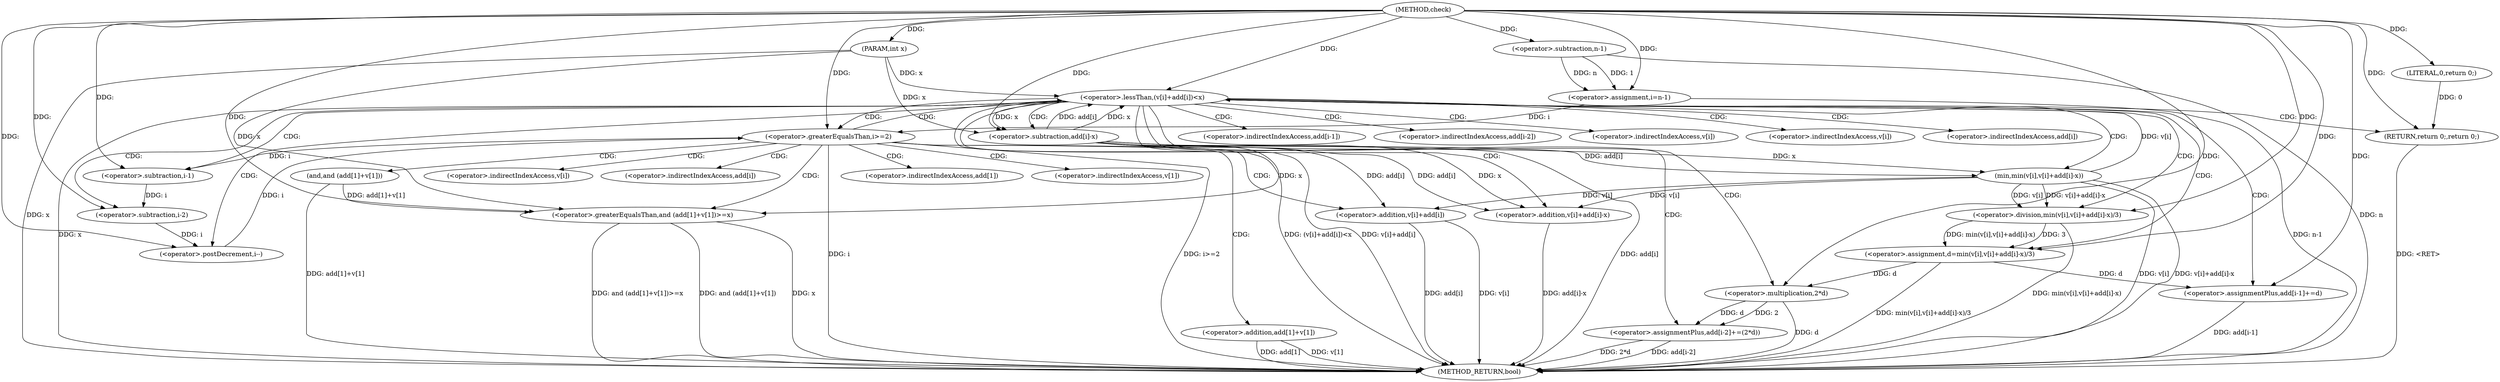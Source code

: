 digraph "check" {  
"1000101" [label = "(METHOD,check)" ]
"1000174" [label = "(METHOD_RETURN,bool)" ]
"1000102" [label = "(PARAM,int x)" ]
"1000164" [label = "(<operator>.greaterEqualsThan,and (add[1]+v[1])>=x)" ]
"1000107" [label = "(<operator>.assignment,i=n-1)" ]
"1000112" [label = "(<operator>.greaterEqualsThan,i>=2)" ]
"1000115" [label = "(<operator>.postDecrement,i--)" ]
"1000131" [label = "(<operator>.assignment,d=min(v[i],v[i]+add[i]-x)/3)" ]
"1000148" [label = "(<operator>.assignmentPlus,add[i-1]+=d)" ]
"1000155" [label = "(<operator>.assignmentPlus,add[i-2]+=(2*d))" ]
"1000165" [label = "(and,and (add[1]+v[1]))" ]
"1000109" [label = "(<operator>.subtraction,n-1)" ]
"1000119" [label = "(<operator>.lessThan,(v[i]+add[i])<x)" ]
"1000128" [label = "(RETURN,return 0;,return 0;)" ]
"1000166" [label = "(<operator>.addition,add[1]+v[1])" ]
"1000129" [label = "(LITERAL,0,return 0;)" ]
"1000133" [label = "(<operator>.division,min(v[i],v[i]+add[i]-x)/3)" ]
"1000161" [label = "(<operator>.multiplication,2*d)" ]
"1000120" [label = "(<operator>.addition,v[i]+add[i])" ]
"1000134" [label = "(min,min(v[i],v[i]+add[i]-x))" ]
"1000151" [label = "(<operator>.subtraction,i-1)" ]
"1000158" [label = "(<operator>.subtraction,i-2)" ]
"1000138" [label = "(<operator>.addition,v[i]+add[i]-x)" ]
"1000142" [label = "(<operator>.subtraction,add[i]-x)" ]
"1000149" [label = "(<operator>.indirectIndexAccess,add[i-1])" ]
"1000156" [label = "(<operator>.indirectIndexAccess,add[i-2])" ]
"1000167" [label = "(<operator>.indirectIndexAccess,add[1])" ]
"1000170" [label = "(<operator>.indirectIndexAccess,v[1])" ]
"1000121" [label = "(<operator>.indirectIndexAccess,v[i])" ]
"1000124" [label = "(<operator>.indirectIndexAccess,add[i])" ]
"1000135" [label = "(<operator>.indirectIndexAccess,v[i])" ]
"1000139" [label = "(<operator>.indirectIndexAccess,v[i])" ]
"1000143" [label = "(<operator>.indirectIndexAccess,add[i])" ]
  "1000128" -> "1000174"  [ label = "DDG: <RET>"] 
  "1000102" -> "1000174"  [ label = "DDG: x"] 
  "1000107" -> "1000174"  [ label = "DDG: n-1"] 
  "1000112" -> "1000174"  [ label = "DDG: i"] 
  "1000112" -> "1000174"  [ label = "DDG: i>=2"] 
  "1000166" -> "1000174"  [ label = "DDG: add[1]"] 
  "1000166" -> "1000174"  [ label = "DDG: v[1]"] 
  "1000165" -> "1000174"  [ label = "DDG: add[1]+v[1]"] 
  "1000164" -> "1000174"  [ label = "DDG: and (add[1]+v[1])"] 
  "1000164" -> "1000174"  [ label = "DDG: x"] 
  "1000164" -> "1000174"  [ label = "DDG: and (add[1]+v[1])>=x"] 
  "1000120" -> "1000174"  [ label = "DDG: v[i]"] 
  "1000120" -> "1000174"  [ label = "DDG: add[i]"] 
  "1000119" -> "1000174"  [ label = "DDG: v[i]+add[i]"] 
  "1000119" -> "1000174"  [ label = "DDG: x"] 
  "1000119" -> "1000174"  [ label = "DDG: (v[i]+add[i])<x"] 
  "1000134" -> "1000174"  [ label = "DDG: v[i]"] 
  "1000142" -> "1000174"  [ label = "DDG: add[i]"] 
  "1000138" -> "1000174"  [ label = "DDG: add[i]-x"] 
  "1000134" -> "1000174"  [ label = "DDG: v[i]+add[i]-x"] 
  "1000133" -> "1000174"  [ label = "DDG: min(v[i],v[i]+add[i]-x)"] 
  "1000131" -> "1000174"  [ label = "DDG: min(v[i],v[i]+add[i]-x)/3"] 
  "1000148" -> "1000174"  [ label = "DDG: add[i-1]"] 
  "1000155" -> "1000174"  [ label = "DDG: add[i-2]"] 
  "1000161" -> "1000174"  [ label = "DDG: d"] 
  "1000155" -> "1000174"  [ label = "DDG: 2*d"] 
  "1000109" -> "1000174"  [ label = "DDG: n"] 
  "1000101" -> "1000102"  [ label = "DDG: "] 
  "1000109" -> "1000107"  [ label = "DDG: n"] 
  "1000109" -> "1000107"  [ label = "DDG: 1"] 
  "1000165" -> "1000164"  [ label = "DDG: add[1]+v[1]"] 
  "1000142" -> "1000164"  [ label = "DDG: x"] 
  "1000102" -> "1000164"  [ label = "DDG: x"] 
  "1000101" -> "1000164"  [ label = "DDG: "] 
  "1000101" -> "1000107"  [ label = "DDG: "] 
  "1000107" -> "1000112"  [ label = "DDG: i"] 
  "1000115" -> "1000112"  [ label = "DDG: i"] 
  "1000101" -> "1000112"  [ label = "DDG: "] 
  "1000158" -> "1000115"  [ label = "DDG: i"] 
  "1000101" -> "1000115"  [ label = "DDG: "] 
  "1000133" -> "1000131"  [ label = "DDG: 3"] 
  "1000133" -> "1000131"  [ label = "DDG: min(v[i],v[i]+add[i]-x)"] 
  "1000131" -> "1000148"  [ label = "DDG: d"] 
  "1000101" -> "1000148"  [ label = "DDG: "] 
  "1000161" -> "1000155"  [ label = "DDG: d"] 
  "1000161" -> "1000155"  [ label = "DDG: 2"] 
  "1000101" -> "1000109"  [ label = "DDG: "] 
  "1000129" -> "1000128"  [ label = "DDG: 0"] 
  "1000101" -> "1000128"  [ label = "DDG: "] 
  "1000101" -> "1000131"  [ label = "DDG: "] 
  "1000134" -> "1000119"  [ label = "DDG: v[i]"] 
  "1000142" -> "1000119"  [ label = "DDG: add[i]"] 
  "1000142" -> "1000119"  [ label = "DDG: x"] 
  "1000102" -> "1000119"  [ label = "DDG: x"] 
  "1000101" -> "1000119"  [ label = "DDG: "] 
  "1000101" -> "1000129"  [ label = "DDG: "] 
  "1000134" -> "1000133"  [ label = "DDG: v[i]+add[i]-x"] 
  "1000134" -> "1000133"  [ label = "DDG: v[i]"] 
  "1000101" -> "1000133"  [ label = "DDG: "] 
  "1000101" -> "1000161"  [ label = "DDG: "] 
  "1000131" -> "1000161"  [ label = "DDG: d"] 
  "1000134" -> "1000120"  [ label = "DDG: v[i]"] 
  "1000142" -> "1000120"  [ label = "DDG: add[i]"] 
  "1000142" -> "1000134"  [ label = "DDG: x"] 
  "1000142" -> "1000134"  [ label = "DDG: add[i]"] 
  "1000112" -> "1000151"  [ label = "DDG: i"] 
  "1000101" -> "1000151"  [ label = "DDG: "] 
  "1000151" -> "1000158"  [ label = "DDG: i"] 
  "1000101" -> "1000158"  [ label = "DDG: "] 
  "1000134" -> "1000138"  [ label = "DDG: v[i]"] 
  "1000142" -> "1000138"  [ label = "DDG: x"] 
  "1000142" -> "1000138"  [ label = "DDG: add[i]"] 
  "1000119" -> "1000142"  [ label = "DDG: x"] 
  "1000102" -> "1000142"  [ label = "DDG: x"] 
  "1000101" -> "1000142"  [ label = "DDG: "] 
  "1000112" -> "1000164"  [ label = "CDG: "] 
  "1000112" -> "1000119"  [ label = "CDG: "] 
  "1000112" -> "1000166"  [ label = "CDG: "] 
  "1000112" -> "1000165"  [ label = "CDG: "] 
  "1000112" -> "1000121"  [ label = "CDG: "] 
  "1000112" -> "1000120"  [ label = "CDG: "] 
  "1000112" -> "1000167"  [ label = "CDG: "] 
  "1000112" -> "1000124"  [ label = "CDG: "] 
  "1000112" -> "1000170"  [ label = "CDG: "] 
  "1000119" -> "1000142"  [ label = "CDG: "] 
  "1000119" -> "1000128"  [ label = "CDG: "] 
  "1000119" -> "1000156"  [ label = "CDG: "] 
  "1000119" -> "1000161"  [ label = "CDG: "] 
  "1000119" -> "1000139"  [ label = "CDG: "] 
  "1000119" -> "1000135"  [ label = "CDG: "] 
  "1000119" -> "1000148"  [ label = "CDG: "] 
  "1000119" -> "1000133"  [ label = "CDG: "] 
  "1000119" -> "1000149"  [ label = "CDG: "] 
  "1000119" -> "1000112"  [ label = "CDG: "] 
  "1000119" -> "1000131"  [ label = "CDG: "] 
  "1000119" -> "1000143"  [ label = "CDG: "] 
  "1000119" -> "1000158"  [ label = "CDG: "] 
  "1000119" -> "1000155"  [ label = "CDG: "] 
  "1000119" -> "1000151"  [ label = "CDG: "] 
  "1000119" -> "1000115"  [ label = "CDG: "] 
  "1000119" -> "1000138"  [ label = "CDG: "] 
  "1000119" -> "1000134"  [ label = "CDG: "] 
}

